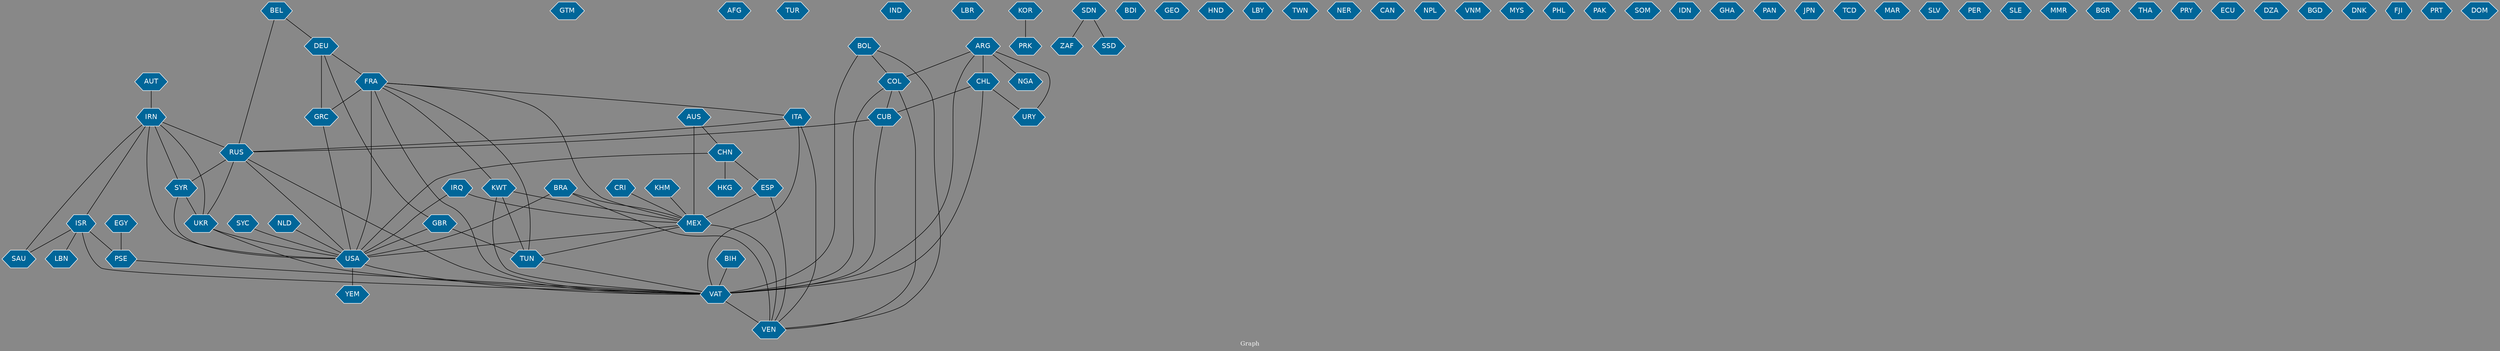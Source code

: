 // Countries together in item graph
graph {
	graph [bgcolor="#888888" fontcolor=white fontsize=12 label="Graph" outputorder=edgesfirst overlap=prism]
	node [color=white fillcolor="#006699" fontcolor=white fontname=Helvetica shape=hexagon style=filled]
	edge [arrowhead=open color=black fontcolor=white fontname=Courier fontsize=12]
		FRA [label=FRA]
		GTM [label=GTM]
		VAT [label=VAT]
		USA [label=USA]
		AFG [label=AFG]
		NGA [label=NGA]
		SYR [label=SYR]
		VEN [label=VEN]
		TUR [label=TUR]
		ISR [label=ISR]
		PSE [label=PSE]
		LBN [label=LBN]
		IND [label=IND]
		CUB [label=CUB]
		CHN [label=CHN]
		ITA [label=ITA]
		GRC [label=GRC]
		LBR [label=LBR]
		GBR [label=GBR]
		TUN [label=TUN]
		DEU [label=DEU]
		ESP [label=ESP]
		COL [label=COL]
		KOR [label=KOR]
		ZAF [label=ZAF]
		KWT [label=KWT]
		IRN [label=IRN]
		MEX [label=MEX]
		ARG [label=ARG]
		BRA [label=BRA]
		BDI [label=BDI]
		GEO [label=GEO]
		HND [label=HND]
		LBY [label=LBY]
		TWN [label=TWN]
		EGY [label=EGY]
		BEL [label=BEL]
		NER [label=NER]
		SDN [label=SDN]
		CAN [label=CAN]
		BIH [label=BIH]
		NPL [label=NPL]
		VNM [label=VNM]
		MYS [label=MYS]
		CHL [label=CHL]
		PHL [label=PHL]
		YEM [label=YEM]
		IRQ [label=IRQ]
		RUS [label=RUS]
		PAK [label=PAK]
		SYC [label=SYC]
		SOM [label=SOM]
		IDN [label=IDN]
		GHA [label=GHA]
		HKG [label=HKG]
		PRK [label=PRK]
		SAU [label=SAU]
		PAN [label=PAN]
		AUS [label=AUS]
		UKR [label=UKR]
		KHM [label=KHM]
		BOL [label=BOL]
		JPN [label=JPN]
		TCD [label=TCD]
		MAR [label=MAR]
		URY [label=URY]
		AUT [label=AUT]
		SSD [label=SSD]
		SLV [label=SLV]
		PER [label=PER]
		SLE [label=SLE]
		MMR [label=MMR]
		BGR [label=BGR]
		THA [label=THA]
		PRY [label=PRY]
		ECU [label=ECU]
		CRI [label=CRI]
		DZA [label=DZA]
		BGD [label=BGD]
		DNK [label=DNK]
		NLD [label=NLD]
		FJI [label=FJI]
		PRT [label=PRT]
		DOM [label=DOM]
			CHL -- CUB [weight=1]
			IRN -- RUS [weight=1]
			FRA -- USA [weight=5]
			DEU -- FRA [weight=2]
			KOR -- PRK [weight=1]
			ISR -- PSE [weight=6]
			COL -- VAT [weight=1]
			FRA -- KWT [weight=2]
			COL -- CUB [weight=1]
			BRA -- MEX [weight=1]
			USA -- VAT [weight=1]
			BOL -- COL [weight=1]
			FRA -- ITA [weight=1]
			BOL -- VAT [weight=2]
			ISR -- SAU [weight=1]
			KHM -- MEX [weight=1]
			MEX -- VEN [weight=1]
			EGY -- PSE [weight=1]
			SYR -- USA [weight=1]
			ITA -- VEN [weight=1]
			IRQ -- USA [weight=2]
			TUN -- VAT [weight=1]
			GBR -- TUN [weight=4]
			BOL -- VEN [weight=1]
			KWT -- TUN [weight=2]
			CUB -- RUS [weight=1]
			ITA -- RUS [weight=1]
			ESP -- VEN [weight=1]
			KWT -- MEX [weight=1]
			BIH -- VAT [weight=3]
			KWT -- VAT [weight=1]
			IRQ -- MEX [weight=1]
			ISR -- VAT [weight=1]
			COL -- VEN [weight=2]
			RUS -- SYR [weight=1]
			ARG -- CHL [weight=2]
			SYR -- UKR [weight=1]
			DEU -- GBR [weight=1]
			ITA -- VAT [weight=4]
			NLD -- USA [weight=1]
			GBR -- USA [weight=2]
			MEX -- USA [weight=2]
			ARG -- VAT [weight=1]
			ARG -- NGA [weight=1]
			RUS -- VAT [weight=1]
			ARG -- COL [weight=1]
			IRN -- UKR [weight=1]
			USA -- YEM [weight=2]
			CHL -- URY [weight=2]
			RUS -- USA [weight=1]
			PSE -- VAT [weight=2]
			AUS -- MEX [weight=2]
			CUB -- VAT [weight=1]
			SYC -- USA [weight=2]
			BEL -- RUS [weight=1]
			IRN -- USA [weight=3]
			GRC -- USA [weight=3]
			BRA -- VEN [weight=2]
			CHN -- USA [weight=1]
			DEU -- GRC [weight=4]
			SDN -- SSD [weight=1]
			IRN -- SAU [weight=1]
			UKR -- USA [weight=1]
			FRA -- MEX [weight=1]
			ESP -- MEX [weight=1]
			FRA -- VAT [weight=1]
			RUS -- UKR [weight=6]
			AUT -- IRN [weight=1]
			FRA -- GRC [weight=5]
			ARG -- URY [weight=2]
			CHN -- ESP [weight=1]
			IRN -- ISR [weight=1]
			VAT -- VEN [weight=4]
			MEX -- TUN [weight=1]
			SDN -- ZAF [weight=1]
			FRA -- TUN [weight=3]
			UKR -- VAT [weight=1]
			CHL -- VAT [weight=1]
			BEL -- DEU [weight=1]
			ISR -- LBN [weight=2]
			BRA -- USA [weight=2]
			CRI -- MEX [weight=1]
			IRN -- SYR [weight=1]
			CHN -- HKG [weight=1]
			AUS -- CHN [weight=1]
}